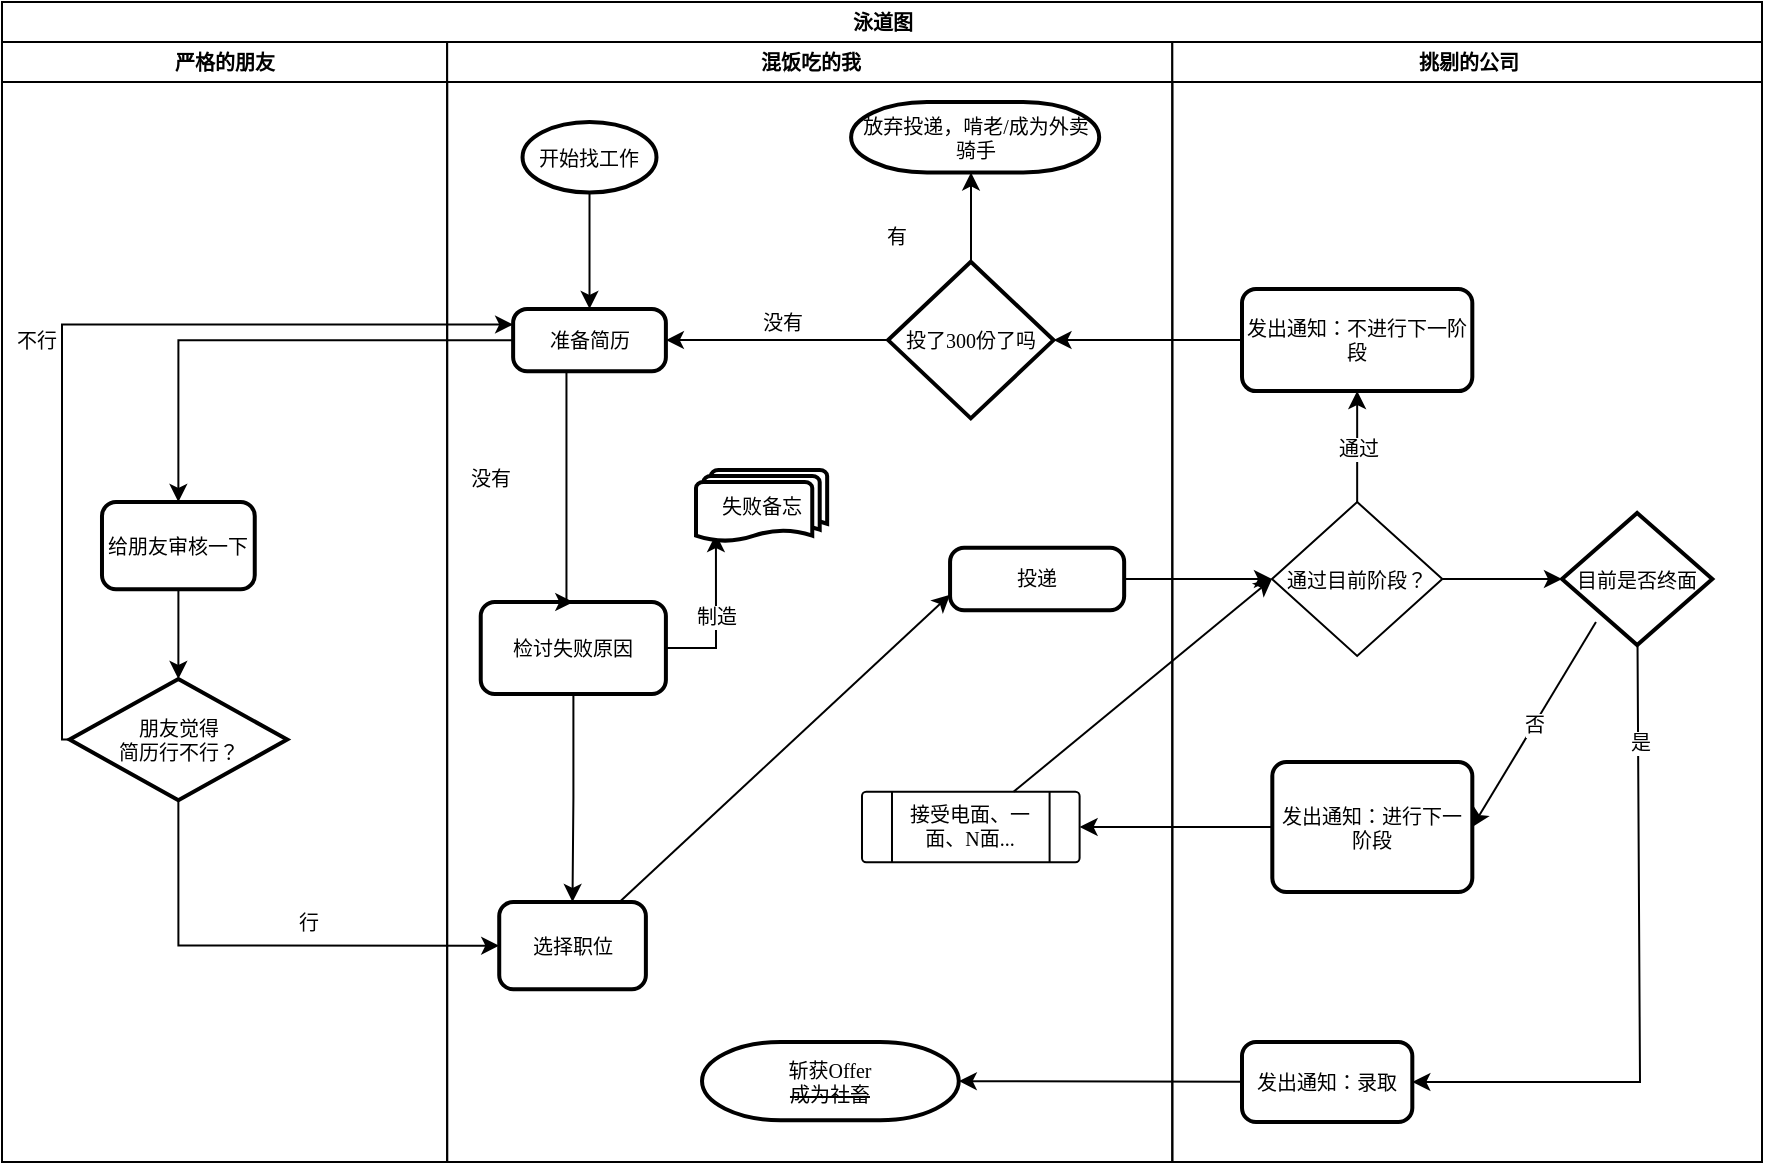 <mxfile version="13.6.2" type="github">
  <diagram id="C5RBs43oDa-KdzZeNtuy" name="Page-1">
    <mxGraphModel dx="3760" dy="914" grid="1" gridSize="10" guides="1" tooltips="1" connect="1" arrows="1" fold="1" page="1" pageScale="1" pageWidth="1169" pageHeight="827" math="0" shadow="0">
      <root>
        <mxCell id="WIyWlLk6GJQsqaUBKTNV-0" />
        <mxCell id="WIyWlLk6GJQsqaUBKTNV-1" parent="WIyWlLk6GJQsqaUBKTNV-0" />
        <mxCell id="27A55JQhVOzM6nt63yaN-22" value="泳道图" style="swimlane;html=1;childLayout=stackLayout;resizeParent=1;resizeParentMax=0;startSize=20;fontSize=10;" vertex="1" parent="WIyWlLk6GJQsqaUBKTNV-1">
          <mxGeometry x="-2100" y="460" width="880" height="580" as="geometry" />
        </mxCell>
        <mxCell id="27A55JQhVOzM6nt63yaN-23" value="严格的朋友" style="swimlane;html=1;startSize=20;fontSize=10;" vertex="1" parent="27A55JQhVOzM6nt63yaN-22">
          <mxGeometry y="20" width="222.58" height="560" as="geometry" />
        </mxCell>
        <mxCell id="rwsjK8wrvo-BfNU32ZgP-0" value="朋友觉得&lt;br style=&quot;font-size: 10px;&quot;&gt;简历行不行？" style="strokeWidth=2;html=1;shape=mxgraph.flowchart.decision;whiteSpace=wrap;fontSize=10;fontFamily=Georgia;" parent="27A55JQhVOzM6nt63yaN-23" vertex="1">
          <mxGeometry x="33.787" y="318.478" width="108.796" height="60.652" as="geometry" />
        </mxCell>
        <mxCell id="ZqWD20Xh-i8jmS281j4s-15" value="给朋友审核一下" style="rounded=1;whiteSpace=wrap;html=1;absoluteArcSize=1;arcSize=14;strokeWidth=2;fontSize=10;fontFamily=Georgia;" parent="27A55JQhVOzM6nt63yaN-23" vertex="1">
          <mxGeometry x="49.996" y="229.996" width="76.379" height="43.654" as="geometry" />
        </mxCell>
        <mxCell id="rwsjK8wrvo-BfNU32ZgP-1" style="edgeStyle=orthogonalEdgeStyle;rounded=0;orthogonalLoop=1;jettySize=auto;html=1;entryX=0.5;entryY=0;entryDx=0;entryDy=0;entryPerimeter=0;fontSize=10;fontFamily=Georgia;" parent="27A55JQhVOzM6nt63yaN-23" source="ZqWD20Xh-i8jmS281j4s-15" target="rwsjK8wrvo-BfNU32ZgP-0" edge="1">
          <mxGeometry relative="1" as="geometry" />
        </mxCell>
        <mxCell id="27A55JQhVOzM6nt63yaN-24" value="混饭吃的我" style="swimlane;html=1;startSize=20;fontSize=10;" vertex="1" parent="27A55JQhVOzM6nt63yaN-22">
          <mxGeometry x="222.58" y="20" width="362.58" height="560" as="geometry" />
        </mxCell>
        <mxCell id="27A55JQhVOzM6nt63yaN-41" style="edgeStyle=none;rounded=0;orthogonalLoop=1;jettySize=auto;html=1;fontSize=10;entryX=0;entryY=0.75;entryDx=0;entryDy=0;" edge="1" parent="27A55JQhVOzM6nt63yaN-24" source="NFNQKHVkb_bmbVsBZRoB-3" target="NFNQKHVkb_bmbVsBZRoB-11">
          <mxGeometry relative="1" as="geometry" />
        </mxCell>
        <mxCell id="27A55JQhVOzM6nt63yaN-55" style="edgeStyle=orthogonalEdgeStyle;rounded=0;orthogonalLoop=1;jettySize=auto;html=1;fontSize=10;" edge="1" parent="27A55JQhVOzM6nt63yaN-24" source="27A55JQhVOzM6nt63yaN-54" target="NFNQKHVkb_bmbVsBZRoB-3">
          <mxGeometry relative="1" as="geometry" />
        </mxCell>
        <mxCell id="27A55JQhVOzM6nt63yaN-57" value="制造" style="edgeStyle=orthogonalEdgeStyle;rounded=0;orthogonalLoop=1;jettySize=auto;html=1;entryX=0.152;entryY=0.889;entryDx=0;entryDy=0;entryPerimeter=0;fontSize=10;" edge="1" parent="27A55JQhVOzM6nt63yaN-24" source="27A55JQhVOzM6nt63yaN-54" target="27A55JQhVOzM6nt63yaN-56">
          <mxGeometry relative="1" as="geometry" />
        </mxCell>
        <mxCell id="27A55JQhVOzM6nt63yaN-54" value="&lt;span style=&quot;font-family: &amp;#34;georgia&amp;#34;&quot;&gt;检讨失败原因&lt;/span&gt;" style="rounded=1;whiteSpace=wrap;html=1;absoluteArcSize=1;arcSize=14;strokeWidth=2;fontSize=10;" vertex="1" parent="27A55JQhVOzM6nt63yaN-24">
          <mxGeometry x="16.79" y="280" width="92.58" height="46" as="geometry" />
        </mxCell>
        <mxCell id="NFNQKHVkb_bmbVsBZRoB-3" value="&lt;font style=&quot;font-size: 10px&quot;&gt;选择职位&lt;/font&gt;" style="rounded=1;whiteSpace=wrap;html=1;absoluteArcSize=1;arcSize=14;strokeWidth=2;fontSize=10;fontFamily=Georgia;" parent="27A55JQhVOzM6nt63yaN-24" vertex="1">
          <mxGeometry x="26.037" y="429.997" width="73.324" height="43.654" as="geometry" />
        </mxCell>
        <mxCell id="NFNQKHVkb_bmbVsBZRoB-93" value="有" style="edgeStyle=elbowEdgeStyle;rounded=0;sketch=0;orthogonalLoop=1;jettySize=auto;html=1;labelBackgroundColor=none;strokeColor=#000000;fillColor=#BC6C25;fontFamily=Georgia;fontSize=10;fontColor=#000000;" parent="27A55JQhVOzM6nt63yaN-24" source="NFNQKHVkb_bmbVsBZRoB-32" target="NFNQKHVkb_bmbVsBZRoB-29" edge="1">
          <mxGeometry y="40" relative="1" as="geometry">
            <mxPoint x="2" y="10" as="offset" />
          </mxGeometry>
        </mxCell>
        <mxCell id="ZqWD20Xh-i8jmS281j4s-3" style="edgeStyle=orthogonalEdgeStyle;rounded=0;orthogonalLoop=1;jettySize=auto;html=1;entryX=0.5;entryY=0;entryDx=0;entryDy=0;fontSize=10;fontFamily=Georgia;" parent="27A55JQhVOzM6nt63yaN-24" source="ZqWD20Xh-i8jmS281j4s-0" target="ZqWD20Xh-i8jmS281j4s-1" edge="1">
          <mxGeometry relative="1" as="geometry" />
        </mxCell>
        <mxCell id="27A55JQhVOzM6nt63yaN-42" style="edgeStyle=none;rounded=0;orthogonalLoop=1;jettySize=auto;html=1;exitX=0.75;exitY=0;exitDx=0;exitDy=0;fontSize=10;" edge="1" parent="27A55JQhVOzM6nt63yaN-24" source="NFNQKHVkb_bmbVsBZRoB-11" target="NFNQKHVkb_bmbVsBZRoB-11">
          <mxGeometry relative="1" as="geometry" />
        </mxCell>
        <mxCell id="ZqWD20Xh-i8jmS281j4s-0" value="开始找工作" style="strokeWidth=2;html=1;shape=mxgraph.flowchart.start_1;whiteSpace=wrap;fontSize=10;fontFamily=Georgia;" parent="27A55JQhVOzM6nt63yaN-24" vertex="1">
          <mxGeometry x="37.69" y="39.998" width="66.971" height="35.217" as="geometry" />
        </mxCell>
        <mxCell id="ZqWD20Xh-i8jmS281j4s-1" value="准备简历" style="rounded=1;whiteSpace=wrap;html=1;absoluteArcSize=1;arcSize=14;strokeWidth=2;fontSize=10;fontFamily=Georgia;" parent="27A55JQhVOzM6nt63yaN-24" vertex="1">
          <mxGeometry x="32.986" y="133.452" width="76.379" height="31.182" as="geometry" />
        </mxCell>
        <mxCell id="ZqWD20Xh-i8jmS281j4s-14" value="斩获Offer&lt;br style=&quot;font-size: 10px&quot;&gt;&lt;span style=&quot;font-size: 10px&quot;&gt;&lt;strike style=&quot;font-size: 10px&quot;&gt;成为社畜&lt;/strike&gt;&lt;/span&gt;" style="strokeWidth=2;html=1;shape=mxgraph.flowchart.terminator;whiteSpace=wrap;fontSize=10;fontFamily=Georgia;" parent="27A55JQhVOzM6nt63yaN-24" vertex="1">
          <mxGeometry x="127.423" y="499.997" width="128.389" height="39.13" as="geometry" />
        </mxCell>
        <mxCell id="NFNQKHVkb_bmbVsBZRoB-32" value="投了300份了吗" style="strokeWidth=2;html=1;shape=mxgraph.flowchart.decision;whiteSpace=wrap;fontSize=10;fontFamily=Georgia;" parent="27A55JQhVOzM6nt63yaN-24" vertex="1">
          <mxGeometry x="220.474" y="109.91" width="82.691" height="78.261" as="geometry" />
        </mxCell>
        <mxCell id="NFNQKHVkb_bmbVsBZRoB-97" value="接受电面、一面、N面..." style="verticalLabelPosition=middle;verticalAlign=middle;html=1;shape=process;whiteSpace=wrap;rounded=1;size=0.14;arcSize=6;labelBackgroundColor=none;sketch=0;fontFamily=Georgia;fontSize=10;labelPosition=center;align=center;labelBorderColor=none;" parent="27A55JQhVOzM6nt63yaN-24" vertex="1">
          <mxGeometry x="207.415" y="374.888" width="108.805" height="35.217" as="geometry" />
        </mxCell>
        <mxCell id="NFNQKHVkb_bmbVsBZRoB-94" value="没有" style="edgeStyle=elbowEdgeStyle;rounded=0;sketch=0;orthogonalLoop=1;jettySize=auto;html=1;entryX=0.5;entryY=0;entryDx=0;entryDy=0;labelBackgroundColor=none;strokeColor=#000000;fillColor=#BC6C25;fontFamily=Georgia;fontSize=10;fontColor=#000000;exitX=0.5;exitY=1;exitDx=0;exitDy=0;exitPerimeter=0;" parent="27A55JQhVOzM6nt63yaN-24" source="ZqWD20Xh-i8jmS281j4s-1" target="27A55JQhVOzM6nt63yaN-54" edge="1">
          <mxGeometry y="-38" relative="1" as="geometry">
            <Array as="points">
              <mxPoint x="59.65" y="194.348" />
              <mxPoint x="65.307" y="174.783" />
            </Array>
            <mxPoint as="offset" />
            <mxPoint x="59.65" y="264.783" as="targetPoint" />
          </mxGeometry>
        </mxCell>
        <mxCell id="NFNQKHVkb_bmbVsBZRoB-11" value="投递" style="rounded=1;whiteSpace=wrap;html=1;absoluteArcSize=1;arcSize=14;strokeWidth=2;fontSize=10;fontFamily=Georgia;" parent="27A55JQhVOzM6nt63yaN-24" vertex="1">
          <mxGeometry x="251.456" y="252.846" width="87.044" height="31.304" as="geometry" />
        </mxCell>
        <mxCell id="27A55JQhVOzM6nt63yaN-56" value="失败备忘" style="strokeWidth=2;html=1;shape=mxgraph.flowchart.multi-document;whiteSpace=wrap;fontSize=10;" vertex="1" parent="27A55JQhVOzM6nt63yaN-24">
          <mxGeometry x="124.42" y="214" width="65.58" height="36" as="geometry" />
        </mxCell>
        <mxCell id="NFNQKHVkb_bmbVsBZRoB-29" value="放弃投递，啃老/成为外卖骑手" style="strokeWidth=2;html=1;shape=mxgraph.flowchart.terminator;whiteSpace=wrap;fontSize=10;fontFamily=Georgia;" parent="27A55JQhVOzM6nt63yaN-24" vertex="1">
          <mxGeometry x="201.971" y="30" width="124.037" height="35.217" as="geometry" />
        </mxCell>
        <mxCell id="27A55JQhVOzM6nt63yaN-58" value="没有" style="rounded=0;sketch=0;orthogonalLoop=1;jettySize=auto;html=1;entryX=1;entryY=0.5;entryDx=0;entryDy=0;labelBackgroundColor=none;strokeColor=#000000;fillColor=#BC6C25;fontFamily=Georgia;fontSize=10;fontColor=#000000;exitX=0;exitY=0.5;exitDx=0;exitDy=0;exitPerimeter=0;" edge="1" parent="27A55JQhVOzM6nt63yaN-24" source="NFNQKHVkb_bmbVsBZRoB-32" target="ZqWD20Xh-i8jmS281j4s-1">
          <mxGeometry x="-0.045" y="-9" relative="1" as="geometry">
            <mxPoint as="offset" />
            <mxPoint x="-1615.6" y="668.261" as="sourcePoint" />
            <mxPoint x="-1814.34" y="760" as="targetPoint" />
          </mxGeometry>
        </mxCell>
        <mxCell id="27A55JQhVOzM6nt63yaN-25" value="挑剔的公司" style="swimlane;html=1;startSize=20;fontSize=10;" vertex="1" parent="27A55JQhVOzM6nt63yaN-22">
          <mxGeometry x="585.16" y="20" width="294.84" height="560" as="geometry" />
        </mxCell>
        <mxCell id="27A55JQhVOzM6nt63yaN-38" value="通过" style="edgeStyle=none;rounded=0;orthogonalLoop=1;jettySize=auto;html=1;entryX=0.5;entryY=1;entryDx=0;entryDy=0;fontSize=10;" edge="1" parent="27A55JQhVOzM6nt63yaN-25" source="27A55JQhVOzM6nt63yaN-35" target="27A55JQhVOzM6nt63yaN-36">
          <mxGeometry relative="1" as="geometry" />
        </mxCell>
        <mxCell id="27A55JQhVOzM6nt63yaN-47" style="edgeStyle=none;rounded=0;orthogonalLoop=1;jettySize=auto;html=1;entryX=0;entryY=0.5;entryDx=0;entryDy=0;entryPerimeter=0;fontSize=10;" edge="1" parent="27A55JQhVOzM6nt63yaN-25" source="27A55JQhVOzM6nt63yaN-35" target="27A55JQhVOzM6nt63yaN-46">
          <mxGeometry relative="1" as="geometry" />
        </mxCell>
        <mxCell id="27A55JQhVOzM6nt63yaN-36" value="发出通知：不进行下一阶段" style="rounded=1;whiteSpace=wrap;html=1;absoluteArcSize=1;arcSize=14;strokeWidth=2;fontSize=10;" vertex="1" parent="27A55JQhVOzM6nt63yaN-25">
          <mxGeometry x="34.84" y="123.54" width="115.16" height="51" as="geometry" />
        </mxCell>
        <mxCell id="27A55JQhVOzM6nt63yaN-35" value="通过目前阶段？" style="rhombus;whiteSpace=wrap;html=1;fontSize=10;" vertex="1" parent="27A55JQhVOzM6nt63yaN-25">
          <mxGeometry x="49.84" y="230" width="85.16" height="77" as="geometry" />
        </mxCell>
        <mxCell id="27A55JQhVOzM6nt63yaN-48" value="否" style="edgeStyle=none;rounded=0;orthogonalLoop=1;jettySize=auto;html=1;fontSize=10;entryX=1;entryY=0.5;entryDx=0;entryDy=0;exitX=0.226;exitY=0.826;exitDx=0;exitDy=0;exitPerimeter=0;" edge="1" parent="27A55JQhVOzM6nt63yaN-25" source="27A55JQhVOzM6nt63yaN-46" target="27A55JQhVOzM6nt63yaN-43">
          <mxGeometry relative="1" as="geometry">
            <mxPoint x="203.63" y="301.5" as="sourcePoint" />
            <mxPoint x="91.209" y="435" as="targetPoint" />
          </mxGeometry>
        </mxCell>
        <mxCell id="27A55JQhVOzM6nt63yaN-50" value="是" style="edgeStyle=none;rounded=0;orthogonalLoop=1;jettySize=auto;html=1;entryX=1;entryY=0.5;entryDx=0;entryDy=0;fontSize=10;" edge="1" parent="27A55JQhVOzM6nt63yaN-25" source="27A55JQhVOzM6nt63yaN-46" target="27A55JQhVOzM6nt63yaN-49">
          <mxGeometry x="-0.708" y="1" relative="1" as="geometry">
            <Array as="points">
              <mxPoint x="233.84" y="520" />
            </Array>
            <mxPoint as="offset" />
          </mxGeometry>
        </mxCell>
        <mxCell id="27A55JQhVOzM6nt63yaN-43" value="发出通知：进行下一阶段" style="rounded=1;whiteSpace=wrap;html=1;absoluteArcSize=1;arcSize=14;strokeWidth=2;fontSize=10;" vertex="1" parent="27A55JQhVOzM6nt63yaN-25">
          <mxGeometry x="50" y="360" width="100" height="65" as="geometry" />
        </mxCell>
        <mxCell id="27A55JQhVOzM6nt63yaN-46" value="目前是否终面" style="strokeWidth=2;html=1;shape=mxgraph.flowchart.decision;whiteSpace=wrap;fontSize=10;" vertex="1" parent="27A55JQhVOzM6nt63yaN-25">
          <mxGeometry x="194.84" y="235.5" width="75.16" height="66" as="geometry" />
        </mxCell>
        <mxCell id="27A55JQhVOzM6nt63yaN-49" value="发出通知：录取" style="rounded=1;whiteSpace=wrap;html=1;absoluteArcSize=1;arcSize=14;strokeWidth=2;fontSize=10;" vertex="1" parent="27A55JQhVOzM6nt63yaN-25">
          <mxGeometry x="34.84" y="500" width="85.16" height="40" as="geometry" />
        </mxCell>
        <mxCell id="NFNQKHVkb_bmbVsBZRoB-1" value="行" style="edgeStyle=orthogonalEdgeStyle;rounded=0;orthogonalLoop=1;jettySize=auto;html=1;exitX=0.5;exitY=1;exitDx=0;exitDy=0;exitPerimeter=0;fontSize=10;labelBackgroundColor=none;entryX=0;entryY=0.5;entryDx=0;entryDy=0;fontFamily=Georgia;" parent="27A55JQhVOzM6nt63yaN-22" source="rwsjK8wrvo-BfNU32ZgP-0" target="NFNQKHVkb_bmbVsBZRoB-3" edge="1">
          <mxGeometry x="0.181" y="12" relative="1" as="geometry">
            <mxPoint x="201.167" y="344.209" as="targetPoint" />
            <mxPoint as="offset" />
          </mxGeometry>
        </mxCell>
        <mxCell id="ZqWD20Xh-i8jmS281j4s-9" style="edgeStyle=orthogonalEdgeStyle;rounded=0;orthogonalLoop=1;jettySize=auto;html=1;entryX=0.5;entryY=0;entryDx=0;entryDy=0;fontSize=10;fontFamily=Georgia;" parent="27A55JQhVOzM6nt63yaN-22" source="ZqWD20Xh-i8jmS281j4s-1" target="ZqWD20Xh-i8jmS281j4s-15" edge="1">
          <mxGeometry relative="1" as="geometry">
            <mxPoint x="201.167" y="213.246" as="targetPoint" />
          </mxGeometry>
        </mxCell>
        <mxCell id="rwsjK8wrvo-BfNU32ZgP-2" style="edgeStyle=elbowEdgeStyle;rounded=0;orthogonalLoop=1;jettySize=auto;html=1;fontSize=10;fontFamily=Georgia;entryX=0;entryY=0.25;entryDx=0;entryDy=0;exitX=0;exitY=0.5;exitDx=0;exitDy=0;exitPerimeter=0;" parent="27A55JQhVOzM6nt63yaN-22" source="rwsjK8wrvo-BfNU32ZgP-0" target="ZqWD20Xh-i8jmS281j4s-1" edge="1">
          <mxGeometry relative="1" as="geometry">
            <Array as="points">
              <mxPoint x="30" y="270" />
            </Array>
            <mxPoint x="34" y="369" as="sourcePoint" />
            <mxPoint x="300" y="160" as="targetPoint" />
          </mxGeometry>
        </mxCell>
        <mxCell id="NFNQKHVkb_bmbVsBZRoB-0" value="不行" style="edgeLabel;html=1;align=center;verticalAlign=middle;resizable=0;points=[];fontSize=10;labelBackgroundColor=none;fontFamily=Georgia;" parent="rwsjK8wrvo-BfNU32ZgP-2" vertex="1" connectable="0">
          <mxGeometry x="0.066" y="-1" relative="1" as="geometry">
            <mxPoint x="-34.75" y="6.55" as="offset" />
          </mxGeometry>
        </mxCell>
        <mxCell id="27A55JQhVOzM6nt63yaN-40" style="edgeStyle=none;rounded=0;orthogonalLoop=1;jettySize=auto;html=1;entryX=1;entryY=0.5;entryDx=0;entryDy=0;entryPerimeter=0;fontSize=10;" edge="1" parent="27A55JQhVOzM6nt63yaN-22" source="27A55JQhVOzM6nt63yaN-36" target="NFNQKHVkb_bmbVsBZRoB-32">
          <mxGeometry relative="1" as="geometry" />
        </mxCell>
        <mxCell id="27A55JQhVOzM6nt63yaN-44" style="edgeStyle=none;rounded=0;orthogonalLoop=1;jettySize=auto;html=1;entryX=1;entryY=0.5;entryDx=0;entryDy=0;fontSize=10;" edge="1" parent="27A55JQhVOzM6nt63yaN-22" source="27A55JQhVOzM6nt63yaN-43" target="NFNQKHVkb_bmbVsBZRoB-97">
          <mxGeometry relative="1" as="geometry" />
        </mxCell>
        <mxCell id="27A55JQhVOzM6nt63yaN-51" style="edgeStyle=none;rounded=0;orthogonalLoop=1;jettySize=auto;html=1;entryX=1;entryY=0.5;entryDx=0;entryDy=0;entryPerimeter=0;fontSize=10;" edge="1" parent="27A55JQhVOzM6nt63yaN-22" source="27A55JQhVOzM6nt63yaN-49" target="ZqWD20Xh-i8jmS281j4s-14">
          <mxGeometry relative="1" as="geometry" />
        </mxCell>
        <mxCell id="27A55JQhVOzM6nt63yaN-52" style="edgeStyle=none;rounded=0;orthogonalLoop=1;jettySize=auto;html=1;entryX=0;entryY=0.5;entryDx=0;entryDy=0;fontSize=10;" edge="1" parent="27A55JQhVOzM6nt63yaN-22" source="NFNQKHVkb_bmbVsBZRoB-11" target="27A55JQhVOzM6nt63yaN-35">
          <mxGeometry relative="1" as="geometry" />
        </mxCell>
        <mxCell id="27A55JQhVOzM6nt63yaN-53" style="edgeStyle=none;rounded=0;orthogonalLoop=1;jettySize=auto;html=1;fontSize=10;entryX=0;entryY=0.5;entryDx=0;entryDy=0;" edge="1" parent="27A55JQhVOzM6nt63yaN-22" source="NFNQKHVkb_bmbVsBZRoB-97" target="27A55JQhVOzM6nt63yaN-35">
          <mxGeometry relative="1" as="geometry">
            <mxPoint x="656" y="308" as="targetPoint" />
          </mxGeometry>
        </mxCell>
      </root>
    </mxGraphModel>
  </diagram>
</mxfile>
